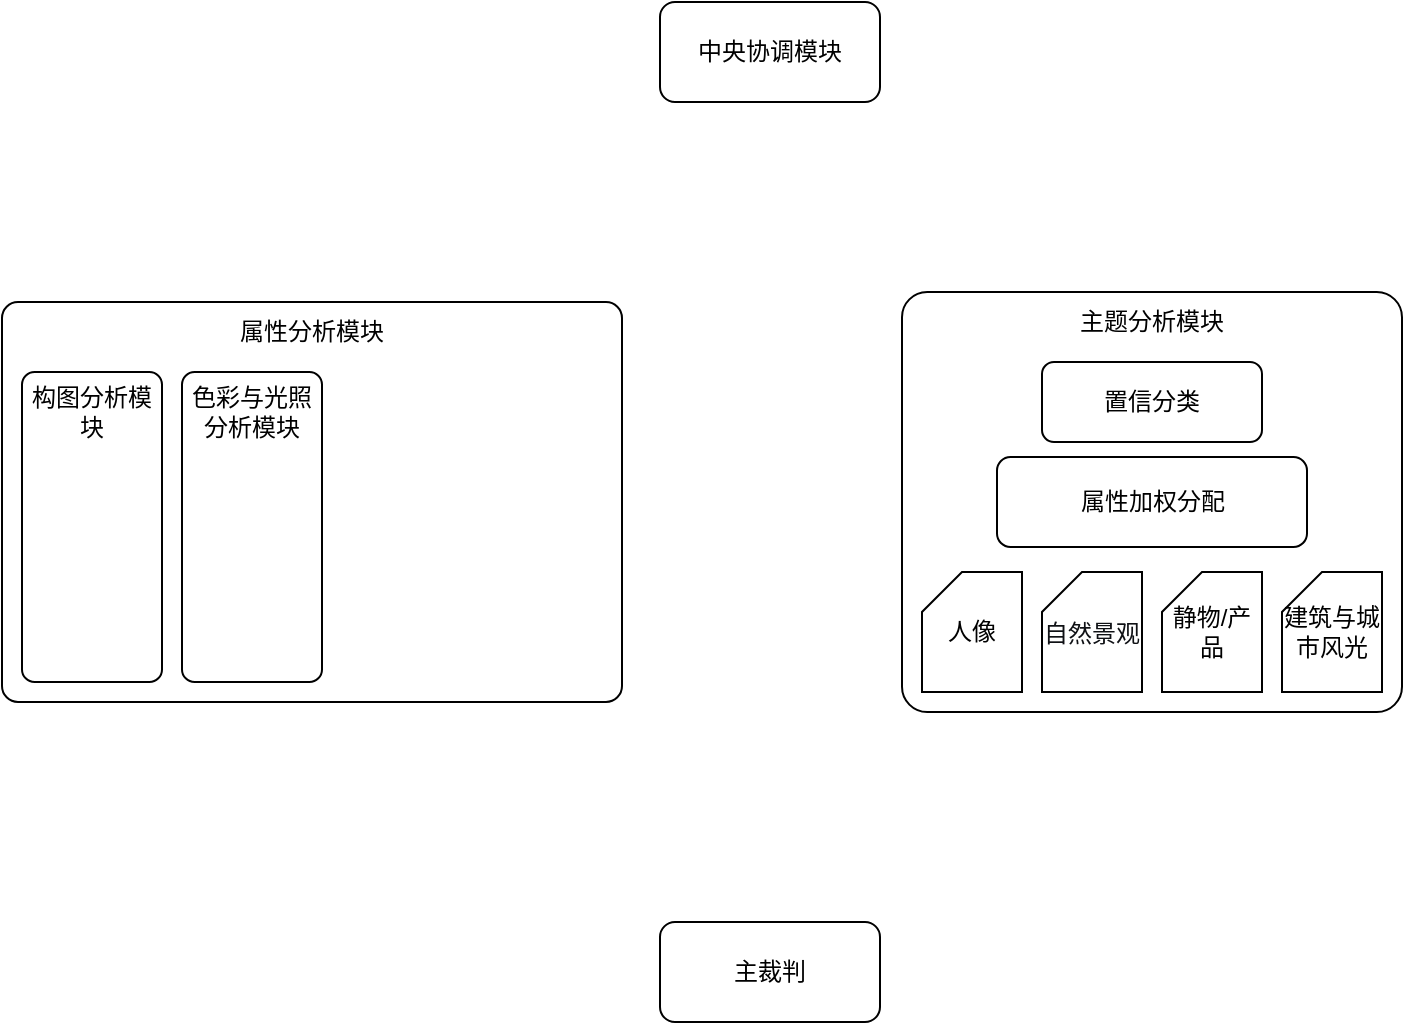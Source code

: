 <mxfile version="28.2.7">
  <diagram name="第 1 页" id="Exd2TtqdrU86Paezg1TP">
    <mxGraphModel dx="1426" dy="751" grid="1" gridSize="10" guides="1" tooltips="1" connect="1" arrows="1" fold="1" page="1" pageScale="1" pageWidth="827" pageHeight="1169" math="0" shadow="0">
      <root>
        <mxCell id="0" />
        <mxCell id="1" parent="0" />
        <mxCell id="7KNt1Nz7WH9jpkUwbXel-1" value="中央协调模块" style="rounded=1;whiteSpace=wrap;html=1;" vertex="1" parent="1">
          <mxGeometry x="359" y="160" width="110" height="50" as="geometry" />
        </mxCell>
        <mxCell id="7KNt1Nz7WH9jpkUwbXel-2" value="主裁判" style="rounded=1;whiteSpace=wrap;html=1;" vertex="1" parent="1">
          <mxGeometry x="359" y="620" width="110" height="50" as="geometry" />
        </mxCell>
        <mxCell id="7KNt1Nz7WH9jpkUwbXel-3" value="" style="rounded=1;whiteSpace=wrap;html=1;arcSize=4;" vertex="1" parent="1">
          <mxGeometry x="30" y="310" width="310" height="200" as="geometry" />
        </mxCell>
        <mxCell id="7KNt1Nz7WH9jpkUwbXel-6" value="" style="rounded=1;whiteSpace=wrap;html=1;arcSize=9;" vertex="1" parent="1">
          <mxGeometry x="40" y="345" width="70" height="155" as="geometry" />
        </mxCell>
        <mxCell id="7KNt1Nz7WH9jpkUwbXel-7" value="" style="rounded=1;whiteSpace=wrap;html=1;arcSize=6;" vertex="1" parent="1">
          <mxGeometry x="480" y="305" width="250" height="210" as="geometry" />
        </mxCell>
        <mxCell id="7KNt1Nz7WH9jpkUwbXel-9" value="人像" style="shape=card;whiteSpace=wrap;html=1;size=20;" vertex="1" parent="1">
          <mxGeometry x="490" y="445" width="50" height="60" as="geometry" />
        </mxCell>
        <mxCell id="7KNt1Nz7WH9jpkUwbXel-10" value="&lt;h4 style=&quot;font-variant-numeric: normal; font-variant-east-asian: normal; font-variant-alternates: normal; font-size-adjust: none; font-kerning: auto; font-optical-sizing: auto; font-feature-settings: normal; font-variation-settings: normal; font-variant-position: normal; font-variant-emoji: normal; font-stretch: normal; line-height: 28px; font-family: quote-cjk-patch, Inter, system-ui, -apple-system, BlinkMacSystemFont, &amp;quot;Segoe UI&amp;quot;, Roboto, Oxygen, Ubuntu, Cantarell, &amp;quot;Open Sans&amp;quot;, &amp;quot;Helvetica Neue&amp;quot;, sans-serif; margin: 16px 0px; color: rgb(15, 17, 21); text-align: start;&quot;&gt;&lt;span style=&quot;font-weight: normal;&quot;&gt;&lt;font style=&quot;line-height: 120%;&quot;&gt;自然景观&lt;/font&gt;&lt;/span&gt;&lt;/h4&gt;" style="shape=card;whiteSpace=wrap;html=1;size=20;" vertex="1" parent="1">
          <mxGeometry x="550" y="445" width="50" height="60" as="geometry" />
        </mxCell>
        <mxCell id="7KNt1Nz7WH9jpkUwbXel-11" value="静物/产品" style="shape=card;whiteSpace=wrap;html=1;size=20;" vertex="1" parent="1">
          <mxGeometry x="610" y="445" width="50" height="60" as="geometry" />
        </mxCell>
        <mxCell id="7KNt1Nz7WH9jpkUwbXel-12" value="建筑与城市风光" style="shape=card;whiteSpace=wrap;html=1;size=20;" vertex="1" parent="1">
          <mxGeometry x="670" y="445" width="50" height="60" as="geometry" />
        </mxCell>
        <mxCell id="7KNt1Nz7WH9jpkUwbXel-14" value="置信分类" style="rounded=1;whiteSpace=wrap;html=1;" vertex="1" parent="1">
          <mxGeometry x="550" y="340" width="110" height="40" as="geometry" />
        </mxCell>
        <mxCell id="7KNt1Nz7WH9jpkUwbXel-15" value="属性加权分配" style="rounded=1;whiteSpace=wrap;html=1;" vertex="1" parent="1">
          <mxGeometry x="527.5" y="387.5" width="155" height="45" as="geometry" />
        </mxCell>
        <mxCell id="7KNt1Nz7WH9jpkUwbXel-16" value="构图分析模块" style="text;html=1;whiteSpace=wrap;strokeColor=none;fillColor=none;align=center;verticalAlign=middle;rounded=0;" vertex="1" parent="1">
          <mxGeometry x="40" y="350" width="70" height="30" as="geometry" />
        </mxCell>
        <mxCell id="7KNt1Nz7WH9jpkUwbXel-17" value="属性分析模块" style="text;html=1;whiteSpace=wrap;strokeColor=none;fillColor=none;align=center;verticalAlign=middle;rounded=0;" vertex="1" parent="1">
          <mxGeometry x="30" y="310" width="310" height="30" as="geometry" />
        </mxCell>
        <mxCell id="7KNt1Nz7WH9jpkUwbXel-18" value="主题分析模块" style="text;html=1;whiteSpace=wrap;strokeColor=none;fillColor=none;align=center;verticalAlign=middle;rounded=0;" vertex="1" parent="1">
          <mxGeometry x="480" y="305" width="250" height="30" as="geometry" />
        </mxCell>
        <mxCell id="7KNt1Nz7WH9jpkUwbXel-19" value="" style="rounded=1;whiteSpace=wrap;html=1;arcSize=9;" vertex="1" parent="1">
          <mxGeometry x="120" y="345" width="70" height="155" as="geometry" />
        </mxCell>
        <mxCell id="7KNt1Nz7WH9jpkUwbXel-20" value="色彩与光照分析模块" style="text;html=1;whiteSpace=wrap;strokeColor=none;fillColor=none;align=center;verticalAlign=middle;rounded=0;" vertex="1" parent="1">
          <mxGeometry x="120" y="350" width="70" height="30" as="geometry" />
        </mxCell>
      </root>
    </mxGraphModel>
  </diagram>
</mxfile>
